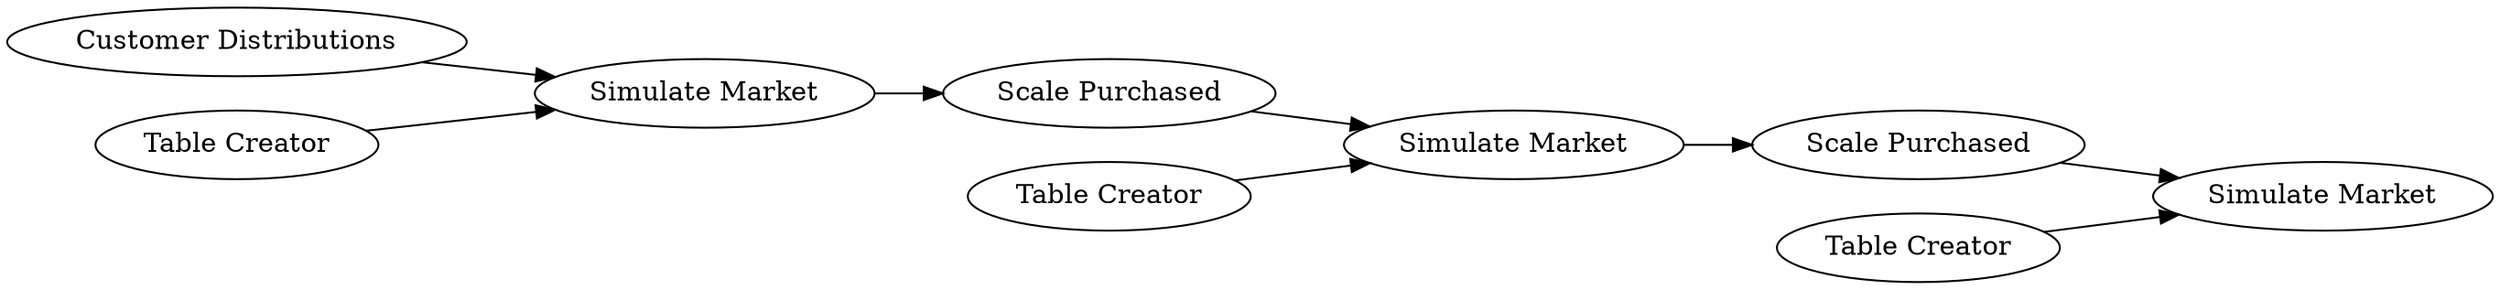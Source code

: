 digraph {
	1 -> 3
	8 -> 9
	3 -> 4
	5 -> 6
	2 -> 3
	6 -> 7
	4 -> 6
	7 -> 9
	5 [label="Table Creator"]
	1 [label="Customer Distributions"]
	7 [label="Scale Purchased"]
	9 [label="Simulate Market"]
	4 [label="Scale Purchased"]
	6 [label="Simulate Market"]
	8 [label="Table Creator"]
	3 [label="Simulate Market"]
	2 [label="Table Creator"]
	rankdir=LR
}
